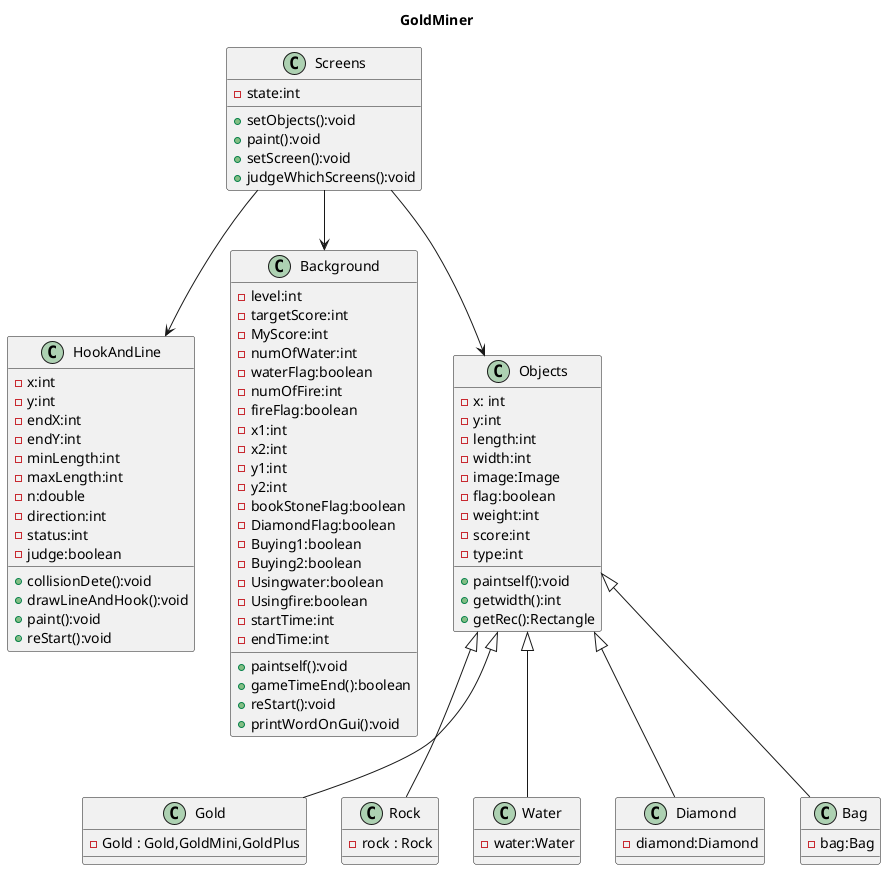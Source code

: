 @startuml
'https://plantuml.com/class-diagram

title GoldMiner

Screens --> HookAndLine
Screens --> Background
Objects <|-- Gold
Objects <|-- Rock
Objects <|-- Water
Objects <|-- Diamond
Objects <|-- Bag
Screens --> Objects

class Gold {
-Gold : Gold,GoldMini,GoldPlus

}

class Rock {
-rock : Rock
}


class Water {
-water:Water
}

class Diamond {
-diamond:Diamond
}

class Bag {
-bag:Bag
}


class HookAndLine {
-x:int
-y:int
-endX:int
-endY:int
-minLength:int
-maxLength:int
-n:double
-direction:int
-status:int
-judge:boolean
+collisionDete():void
+drawLineAndHook():void
+paint():void
+reStart():void
}

class Objects {
-x: int
-y:int
-length:int
-width:int
-image:Image
-flag:boolean
-weight:int
-score:int
-type:int
+paintself():void
+getwidth():int
+getRec():Rectangle
}

class Screens {
-state:int
+setObjects():void
+paint():void
+setScreen():void
+judgeWhichScreens():void
}

class Background {

-level:int
-targetScore:int
-MyScore:int
-numOfWater:int
-waterFlag:boolean
-numOfFire:int
-fireFlag:boolean
-x1:int
-x2:int
-y1:int
-y2:int
-bookStoneFlag:boolean
-DiamondFlag:boolean
-Buying1:boolean
-Buying2:boolean
-Usingwater:boolean
-Usingfire:boolean
-startTime:int
-endTime:int
+paintself():void
+gameTimeEnd():boolean
+reStart():void
+printWordOnGui():void
}

@enduml
